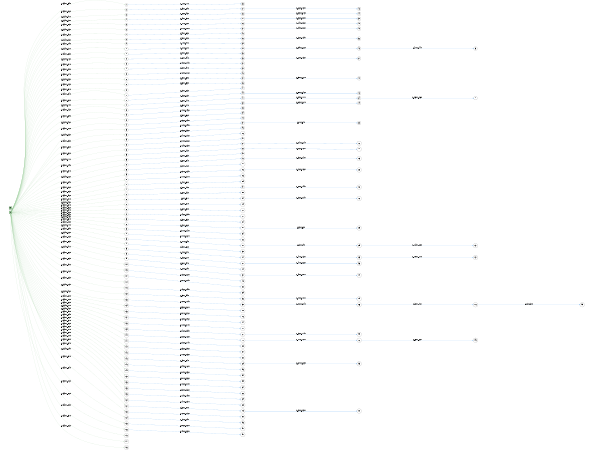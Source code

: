 digraph D {
rankdir=LR
size="4,3"
ratio="fill"
node[color="black",shape="square",fillcolor="darkseagreen3",style="filled"]
 0
 N1
 node[color="black",shape="circle",style=""]
 
edge[style="solid"]
edge[style="solid"]
0->1[label="c=1534.0,t=239.0",color="darkseagreen3"] 
edge[style="solid"]
1->38[label="c=72.0,t=77.0",color="dodgerblue2"] 
edge[style="solid"]
0->2[label="c=1534.0,t=126.0",color="darkseagreen3"] 
edge[style="solid"]
2->27[label="c=69.0,t=189.0",color="dodgerblue2"] 
edge[style="solid"]
27->48[label="c=86.0,t=130.0",color="dodgerblue2"] 
edge[style="solid"]
0->3[label="c=1534.0,t=91.0",color="darkseagreen3"] 
edge[style="solid"]
3->23[label="c=88.0,t=93.0",color="dodgerblue2"] 
edge[style="solid"]
23->44[label="c=135.0,t=275.0",color="dodgerblue2"] 
edge[style="solid"]
0->4[label="c=1534.0,t=30.0",color="darkseagreen3"] 
edge[style="solid"]
4->17[label="c=79.0,t=130.0",color="dodgerblue2"] 
edge[style="solid"]
17->30[label="c=58.0,t=220.0",color="dodgerblue2"] 
edge[style="solid"]
0->5[label="c=1534.0,t=105.0",color="darkseagreen3"] 
edge[style="solid"]
5->28[label="c=77.0,t=82.0",color="dodgerblue2"] 
edge[style="solid"]
28->40[label="c=84.0,t=236.0",color="dodgerblue2"] 
edge[style="solid"]
0->6[label="c=1534.0,t=33.0",color="darkseagreen3"] 
edge[style="solid"]
6->37[label="c=211.0,t=201.0",color="dodgerblue2"] 
edge[style="solid"]
37->42[label="c=29.0,t=228.0",color="dodgerblue2"] 
edge[style="solid"]
0->7[label="c=1534.0,t=192.0",color="darkseagreen3"] 
edge[style="solid"]
7->43[label="c=94.0,t=205.0",color="dodgerblue2"] 
edge[style="solid"]
0->8[label="c=1534.0,t=53.0",color="darkseagreen3"] 
edge[style="solid"]
8->25[label="c=90.0,t=242.0",color="dodgerblue2"] 
edge[style="solid"]
25->56[label="c=63.0,t=169.0",color="dodgerblue2"] 
edge[style="solid"]
0->9[label="c=1534.0,t=179.0",color="darkseagreen3"] 
edge[style="solid"]
9->39[label="c=74.0,t=94.0",color="dodgerblue2"] 
edge[style="solid"]
0->10[label="c=1534.0,t=31.0",color="darkseagreen3"] 
edge[style="solid"]
10->20[label="c=21.0,t=64.0",color="dodgerblue2"] 
edge[style="solid"]
20->46[label="c=159.0,t=182.0",color="dodgerblue2"] 
edge[style="solid"]
46->58[label="c=41.0,t=144.0",color="dodgerblue2"] 
edge[style="solid"]
0->11[label="c=1534.0,t=225.0",color="darkseagreen3"] 
edge[style="solid"]
11->53[label="c=91.0,t=203.0",color="dodgerblue2"] 
edge[style="solid"]
0->12[label="c=1534.0,t=73.0",color="darkseagreen3"] 
edge[style="solid"]
12->33[label="c=66.0,t=194.0",color="dodgerblue2"] 
edge[style="solid"]
33->61[label="c=82.0,t=165.0",color="dodgerblue2"] 
edge[style="solid"]
0->13[label="c=1534.0,t=211.0",color="darkseagreen3"] 
edge[style="solid"]
13->51[label="c=105.0,t=219.0",color="dodgerblue2"] 
edge[style="solid"]
0->14[label="c=1534.0,t=240.0",color="darkseagreen3"] 
edge[style="solid"]
14->50[label="c=30.0,t=197.0",color="dodgerblue2"] 
edge[style="solid"]
0->15[label="c=1534.0,t=114.0",color="darkseagreen3"] 
edge[style="solid"]
15->45[label="c=122.0,t=216.0",color="dodgerblue2"] 
edge[style="solid"]
0->16[label="c=1534.0,t=53.0",color="darkseagreen3"] 
edge[style="solid"]
16->31[label="c=69.0,t=259.0",color="dodgerblue2"] 
edge[style="solid"]
31->72[label="c=230.0,t=167.0",color="dodgerblue2"] 
edge[style="solid"]
0->18[label="c=1534.0,t=113.0",color="darkseagreen3"] 
edge[style="solid"]
18->36[label="c=53.0,t=255.0",color="dodgerblue2"] 
edge[style="solid"]
0->19[label="c=1534.0,t=221.0",color="darkseagreen3"] 
edge[style="solid"]
0->21[label="c=1534.0,t=154.0",color="darkseagreen3"] 
edge[style="solid"]
21->47[label="c=75.0,t=275.0",color="dodgerblue2"] 
edge[style="solid"]
0->22[label="c=1534.0,t=160.0",color="darkseagreen3"] 
edge[style="solid"]
22->49[label="c=56.0,t=63.0",color="dodgerblue2"] 
edge[style="solid"]
49->73[label="c=220.0,t=248.0",color="dodgerblue2"] 
edge[style="solid"]
0->24[label="c=1534.0,t=70.0",color="darkseagreen3"] 
edge[style="solid"]
24->41[label="c=82.0,t=147.0",color="dodgerblue2"] 
edge[style="solid"]
41->64[label="c=89.0,t=117.0",color="dodgerblue2"] 
edge[style="solid"]
64->77[label="c=133.0,t=138.0",color="dodgerblue2"] 
edge[style="solid"]
0->26[label="c=1534.0,t=148.0",color="darkseagreen3"] 
edge[style="solid"]
26->52[label="c=65.0,t=141.0",color="dodgerblue2"] 
edge[style="solid"]
52->79[label="c=183.0,t=167.0",color="dodgerblue2"] 
edge[style="solid"]
0->29[label="c=1534.0,t=229.0",color="darkseagreen3"] 
edge[style="solid"]
29->66[label="c=142.0,t=195.0",color="dodgerblue2"] 
edge[style="solid"]
0->32[label="c=1534.0,t=98.0",color="darkseagreen3"] 
edge[style="solid"]
32->54[label="c=50.0,t=288.0",color="dodgerblue2"] 
edge[style="solid"]
0->34[label="c=1534.0,t=172.0",color="darkseagreen3"] 
edge[style="solid"]
34->78[label="c=256.0,t=292.0",color="dodgerblue2"] 
edge[style="solid"]
0->35[label="c=1534.0,t=53.0",color="darkseagreen3"] 
edge[style="solid"]
35->57[label="c=104.0,t=299.0",color="dodgerblue2"] 
edge[style="solid"]
57->83[label="c=61.0,t=84.0",color="dodgerblue2"] 
edge[style="solid"]
0->55[label="c=1534.0,t=155.0",color="darkseagreen3"] 
edge[style="solid"]
55->96[label="c=236.0,t=323.0",color="dodgerblue2"] 
edge[style="solid"]
0->59[label="c=1534.0,t=222.0",color="darkseagreen3"] 
edge[style="solid"]
59->106[label="c=241.0,t=215.0",color="dodgerblue2"] 
edge[style="solid"]
0->60[label="c=1534.0,t=132.0",color="darkseagreen3"] 
edge[style="solid"]
60->91[label="c=210.0,t=326.0",color="dodgerblue2"] 
edge[style="solid"]
0->62[label="c=1534.0,t=71.0",color="darkseagreen3"] 
edge[style="solid"]
62->87[label="c=184.0,t=252.0",color="dodgerblue2"] 
edge[style="solid"]
87->126[label="c=124.0,t=124.0",color="dodgerblue2"] 
edge[style="solid"]
0->63[label="c=1534.0,t=149.0",color="darkseagreen3"] 
edge[style="solid"]
63->88[label="c=61.0,t=142.0",color="dodgerblue2"] 
edge[style="solid"]
88->110[label="c=26.0,t=160.0",color="dodgerblue2"] 
edge[style="solid"]
0->65[label="c=1534.0,t=157.0",color="darkseagreen3"] 
edge[style="solid"]
65->92[label="c=37.0,t=265.0",color="dodgerblue2"] 
edge[style="solid"]
0->67[label="c=1534.0,t=28.0",color="darkseagreen3"] 
edge[style="solid"]
67->75[label="c=56.0,t=204.0",color="dodgerblue2"] 
edge[style="solid"]
75->115[label="c=53.0,t=242.0",color="dodgerblue2"] 
edge[style="solid"]
0->68[label="c=1534.0,t=219.0",color="darkseagreen3"] 
edge[style="solid"]
68->111[label="c=51.0,t=176.0",color="dodgerblue2"] 
edge[style="solid"]
0->69[label="c=1534.0,t=108.0",color="darkseagreen3"] 
edge[style="solid"]
69->108[label="c=251.0,t=234.0",color="dodgerblue2"] 
edge[style="solid"]
108->128[label="c=13.0,t=138.0",color="dodgerblue2"] 
edge[style="solid"]
0->70[label="c=1534.0,t=123.0",color="darkseagreen3"] 
edge[style="solid"]
70->103[label="c=111.0,t=317.0",color="dodgerblue2"] 
edge[style="solid"]
0->71[label="c=1534.0,t=198.0",color="darkseagreen3"] 
edge[style="solid"]
71->109[label="c=47.0,t=280.0",color="dodgerblue2"] 
edge[style="solid"]
0->74[label="c=1534.0,t=101.0",color="darkseagreen3"] 
edge[style="solid"]
74->97[label="c=51.0,t=140.0",color="dodgerblue2"] 
edge[style="solid"]
97->116[label="c=22.0,t=194.0",color="dodgerblue2"] 
edge[style="solid"]
0->76[label="c=1534.0,t=93.0",color="darkseagreen3"] 
edge[style="solid"]
76->100[label="c=68.0,t=242.0",color="dodgerblue2"] 
edge[style="solid"]
0->80[label="c=1534.0,t=137.0",color="darkseagreen3"] 
edge[style="solid"]
80->104[label="c=8.0,t=63.0",color="dodgerblue2"] 
edge[style="solid"]
104->118[label="c=25.0,t=224.0",color="dodgerblue2"] 
edge[style="solid"]
0->81[label="c=1534.0,t=156.0",color="darkseagreen3"] 
edge[style="solid"]
81->119[label="c=76.0,t=161.0",color="dodgerblue2"] 
edge[style="solid"]
0->82[label="c=1534.0,t=154.0",color="darkseagreen3"] 
edge[style="solid"]
82->120[label="c=88.0,t=300.0",color="dodgerblue2"] 
edge[style="solid"]
0->84[label="c=1534.0,t=113.0",color="darkseagreen3"] 
edge[style="solid"]
84->121[label="c=145.0,t=329.0",color="dodgerblue2"] 
edge[style="solid"]
0->85[label="c=1534.0,t=195.0",color="darkseagreen3"] 
edge[style="solid"]
85->124[label="c=53.0,t=253.0",color="dodgerblue2"] 
edge[style="solid"]
0->86[label="c=1534.0,t=45.0",color="darkseagreen3"] 
edge[style="solid"]
86->101[label="c=75.0,t=166.0",color="dodgerblue2"] 
edge[style="solid"]
101->125[label="c=25.0,t=83.0",color="dodgerblue2"] 
edge[style="solid"]
0->89[label="c=1534.0,t=231.0",color="darkseagreen3"] 
edge[style="solid"]
89->154[label="c=311.0,t=242.0",color="dodgerblue2"] 
edge[style="solid"]
0->90[label="c=1534.0,t=115.0",color="darkseagreen3"] 
edge[style="solid"]
90->122[label="c=141.0,t=267.0",color="dodgerblue2"] 
edge[style="solid"]
0->93[label="c=1534.0,t=74.0",color="darkseagreen3"] 
edge[style="solid"]
93->117[label="c=111.0,t=89.0",color="dodgerblue2"] 
edge[style="solid"]
117->129[label="c=63.0,t=79.0",color="dodgerblue2"] 
edge[style="solid"]
129->157[label="c=184.0,t=222.0",color="dodgerblue2"] 
edge[style="solid"]
0->94[label="c=1534.0,t=159.0",color="darkseagreen3"] 
edge[style="solid"]
94->130[label="c=92.0,t=262.0",color="dodgerblue2"] 
edge[style="solid"]
0->95[label="c=1534.0,t=88.0",color="darkseagreen3"] 
edge[style="solid"]
95->114[label="c=42.0,t=54.0",color="dodgerblue2"] 
edge[style="solid"]
114->123[label="c=47.0,t=132.0",color="dodgerblue2"] 
edge[style="solid"]
123->151[label="c=100.0,t=171.0",color="dodgerblue2"] 
edge[style="solid"]
0->98[label="c=1534.0,t=113.0",color="darkseagreen3"] 
edge[style="solid"]
98->127[label="c=56.0,t=67.0",color="dodgerblue2"] 
edge[style="solid"]
127->136[label="c=47.0,t=268.0",color="dodgerblue2"] 
edge[style="solid"]
0->99[label="c=1534.0,t=225.0",color="darkseagreen3"] 
edge[style="solid"]
99->144[label="c=52.0,t=194.0",color="dodgerblue2"] 
edge[style="solid"]
0->102[label="c=1534.0,t=91.0",color="darkseagreen3"] 
edge[style="solid"]
102->131[label="c=60.0,t=89.0",color="dodgerblue2"] 
edge[style="solid"]
131->147[label="c=92.0,t=207.0",color="dodgerblue2"] 
edge[style="solid"]
0->105[label="c=1534.0,t=188.0",color="darkseagreen3"] 
edge[style="solid"]
105->146[label="c=123.0,t=222.0",color="dodgerblue2"] 
edge[style="solid"]
0->107[label="c=1534.0,t=223.0",color="darkseagreen3"] 
edge[style="solid"]
107->162[label="c=207.0,t=204.0",color="dodgerblue2"] 
edge[style="solid"]
0->112[label="c=1534.0,t=190.0",color="darkseagreen3"] 
edge[style="solid"]
0->113[label="c=1534.0,t=178.0",color="darkseagreen3"] 
edge[style="solid"]
113->159[label="c=196.0,t=299.0",color="dodgerblue2"] 
edge[style="solid"]
0->132[label="c=1534.0,t=165.0",color="darkseagreen3"] 
edge[style="solid"]
132->158[label="c=25.0,t=199.0",color="dodgerblue2"] 
edge[style="solid"]
158->179[label="c=40.0,t=101.0",color="dodgerblue2"] 
edge[style="solid"]
0->133[label="c=1534.0,t=23.0",color="darkseagreen3"] 
edge[style="solid"]
133->150[label="c=120.0,t=124.0",color="dodgerblue2"] 
edge[style="solid"]
150->168[label="c=212.0,t=204.0",color="dodgerblue2"] 
edge[style="solid"]
168->178[label="c=50.0,t=75.0",color="dodgerblue2"] 
edge[style="solid"]
178->192[label="c=63.0,t=50.0",color="dodgerblue2"] 
edge[style="solid"]
0->134[label="c=1534.0,t=96.0",color="darkseagreen3"] 
edge[style="solid"]
134->170[label="c=335.0,t=381.0",color="dodgerblue2"] 
edge[style="solid"]
0->135[label="c=1534.0,t=160.0",color="darkseagreen3"] 
edge[style="solid"]
135->176[label="c=227.0,t=313.0",color="dodgerblue2"] 
edge[style="solid"]
0->137[label="c=1534.0,t=172.0",color="darkseagreen3"] 
edge[style="solid"]
137->174[label="c=169.0,t=296.0",color="dodgerblue2"] 
edge[style="solid"]
0->138[label="c=1534.0,t=162.0",color="darkseagreen3"] 
edge[style="solid"]
138->171[label="c=172.0,t=314.0",color="dodgerblue2"] 
edge[style="solid"]
0->139[label="c=1534.0,t=27.0",color="darkseagreen3"] 
edge[style="solid"]
139->167[label="c=248.0,t=339.0",color="dodgerblue2"] 
edge[style="solid"]
167->190[label="c=63.0,t=114.0",color="dodgerblue2"] 
edge[style="solid"]
0->140[label="c=1534.0,t=96.0",color="darkseagreen3"] 
edge[style="solid"]
140->172[label="c=228.0,t=188.0",color="dodgerblue2"] 
edge[style="solid"]
172->180[label="c=77.0,t=121.0",color="dodgerblue2"] 
edge[style="solid"]
180->198[label="c=66.0,t=68.0",color="dodgerblue2"] 
edge[style="solid"]
0->141[label="c=1534.0,t=190.0",color="darkseagreen3"] 
edge[style="solid"]
141->183[label="c=213.0,t=274.0",color="dodgerblue2"] 
edge[style="solid"]
0->142[label="c=1534.0,t=169.0",color="darkseagreen3"] 
edge[style="solid"]
142->181[label="c=235.0,t=305.0",color="dodgerblue2"] 
edge[style="solid"]
0->143[label="c=1534.0,t=206.0",color="darkseagreen3"] 
edge[style="solid"]
143->182[label="c=178.0,t=263.0",color="dodgerblue2"] 
edge[style="solid"]
0->145[label="c=1534.0,t=131.0",color="darkseagreen3"] 
edge[style="solid"]
145->169[label="c=46.0,t=164.0",color="dodgerblue2"] 
edge[style="solid"]
169->196[label="c=164.0,t=135.0",color="dodgerblue2"] 
edge[style="solid"]
0->148[label="c=1534.0,t=216.0",color="darkseagreen3"] 
edge[style="solid"]
148->193[label="c=249.0,t=182.0",color="dodgerblue2"] 
edge[style="solid"]
0->149[label="c=1534.0,t=226.0",color="darkseagreen3"] 
edge[style="solid"]
149->194[label="c=204.0,t=253.0",color="dodgerblue2"] 
edge[style="solid"]
0->152[label="c=1534.0,t=111.0",color="darkseagreen3"] 
edge[style="solid"]
152->199[label="c=301.0,t=336.0",color="dodgerblue2"] 
edge[style="solid"]
0->153[label="c=1534.0,t=180.0",color="darkseagreen3"] 
edge[style="solid"]
153->184[label="c=113.0,t=272.0",color="dodgerblue2"] 
edge[style="solid"]
0->155[label="c=1534.0,t=110.0",color="darkseagreen3"] 
edge[style="solid"]
155->188[label="c=330.0,t=363.0",color="dodgerblue2"] 
edge[style="solid"]
0->156[label="c=1534.0,t=220.0",color="darkseagreen3"] 
edge[style="solid"]
156->189[label="c=124.0,t=192.0",color="dodgerblue2"] 
edge[style="solid"]
0->160[label="c=1534.0,t=134.0",color="darkseagreen3"] 
edge[style="solid"]
160->185[label="c=147.0,t=257.0",color="dodgerblue2"] 
edge[style="solid"]
0->161[label="c=1534.0,t=89.0",color="darkseagreen3"] 
edge[style="solid"]
161->175[label="c=52.0,t=100.0",color="dodgerblue2"] 
edge[style="solid"]
175->187[label="c=50.0,t=250.0",color="dodgerblue2"] 
edge[style="solid"]
0->163[label="c=1534.0,t=221.0",color="darkseagreen3"] 
edge[style="solid"]
163->200[label="c=122.0,t=213.0",color="dodgerblue2"] 
edge[style="solid"]
0->164[label="c=1534.0,t=224.0",color="darkseagreen3"] 
edge[style="solid"]
164->195[label="c=31.0,t=89.0",color="dodgerblue2"] 
edge[style="solid"]
0->165[label="c=1534.0,t=113.0",color="darkseagreen3"] 
edge[style="solid"]
165->191[label="c=206.0,t=281.0",color="dodgerblue2"] 
edge[style="solid"]
0->166[label="c=1534.0,t=126.0",color="darkseagreen3"] 
edge[style="solid"]
166->197[label="c=190.0,t=352.0",color="dodgerblue2"] 
edge[style="solid"]
0->173[label="c=1534.0,t=215.0",color="darkseagreen3"] 
edge[style="solid"]
0->177[label="c=1534.0,t=231.0",color="darkseagreen3"] 
edge[style="solid"]
0->186[label="c=1534.0,t=213.0",color="darkseagreen3"] 
}